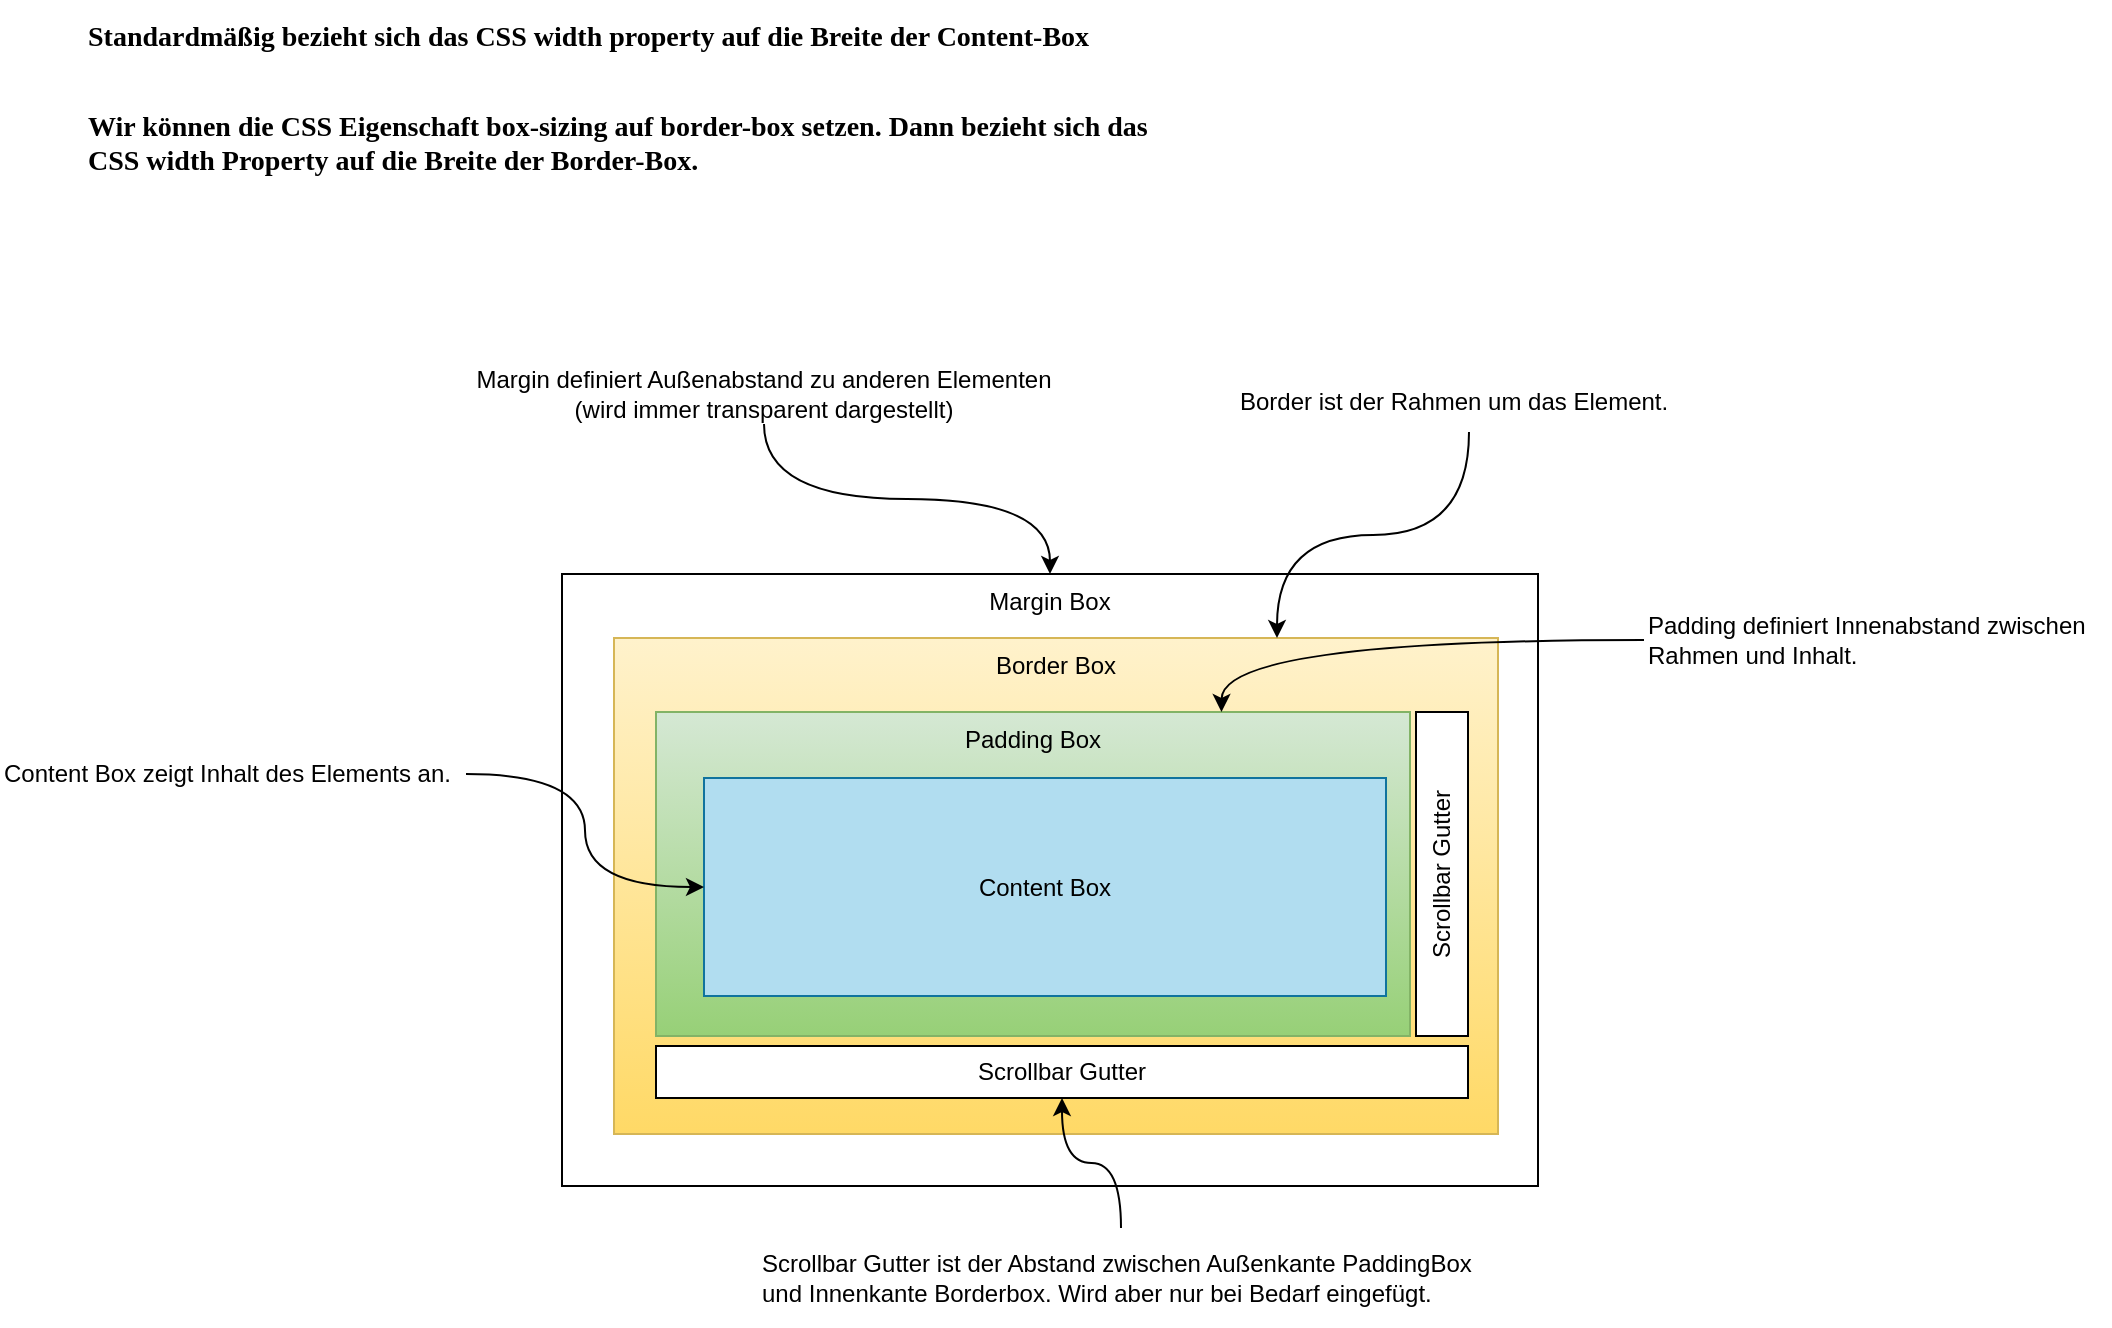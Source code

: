 <mxfile version="23.1.5" type="device">
  <diagram name="Seite-1" id="W95HgTGrd1SGFvflGaMp">
    <mxGraphModel dx="1687" dy="993" grid="0" gridSize="10" guides="1" tooltips="1" connect="1" arrows="1" fold="1" page="1" pageScale="1" pageWidth="1169" pageHeight="827" math="0" shadow="0">
      <root>
        <mxCell id="0" />
        <mxCell id="1" parent="0" />
        <mxCell id="zCnPTet6qp74GJNRUDnC-1" value="Margin Box" style="rounded=0;whiteSpace=wrap;html=1;verticalAlign=top;" vertex="1" parent="1">
          <mxGeometry x="343" y="333" width="488" height="306" as="geometry" />
        </mxCell>
        <mxCell id="zCnPTet6qp74GJNRUDnC-2" value="Border Box" style="rounded=0;whiteSpace=wrap;html=1;verticalAlign=top;fillColor=#fff2cc;gradientColor=#ffd966;strokeColor=#d6b656;" vertex="1" parent="1">
          <mxGeometry x="369" y="365" width="442" height="248" as="geometry" />
        </mxCell>
        <mxCell id="zCnPTet6qp74GJNRUDnC-3" value="Padding Box" style="rounded=0;whiteSpace=wrap;html=1;labelPosition=center;verticalLabelPosition=middle;align=center;verticalAlign=top;fillColor=#d5e8d4;gradientColor=#97d077;strokeColor=#82b366;" vertex="1" parent="1">
          <mxGeometry x="390" y="402" width="377" height="162" as="geometry" />
        </mxCell>
        <mxCell id="zCnPTet6qp74GJNRUDnC-4" value="Scrollbar Gutter" style="rounded=0;whiteSpace=wrap;html=1;direction=south;horizontal=0;" vertex="1" parent="1">
          <mxGeometry x="770" y="402" width="26" height="162" as="geometry" />
        </mxCell>
        <mxCell id="zCnPTet6qp74GJNRUDnC-5" value="Scrollbar Gutter" style="rounded=0;whiteSpace=wrap;html=1;direction=west;horizontal=1;" vertex="1" parent="1">
          <mxGeometry x="390" y="569" width="406" height="26" as="geometry" />
        </mxCell>
        <mxCell id="zCnPTet6qp74GJNRUDnC-6" value="Content Box" style="rounded=0;whiteSpace=wrap;html=1;fillColor=#b1ddf0;strokeColor=#10739e;" vertex="1" parent="1">
          <mxGeometry x="414" y="435" width="341" height="109" as="geometry" />
        </mxCell>
        <mxCell id="zCnPTet6qp74GJNRUDnC-7" style="edgeStyle=orthogonalEdgeStyle;rounded=0;orthogonalLoop=1;jettySize=auto;html=1;entryX=0.5;entryY=0;entryDx=0;entryDy=0;curved=1;" edge="1" parent="1" source="zCnPTet6qp74GJNRUDnC-8" target="zCnPTet6qp74GJNRUDnC-1">
          <mxGeometry relative="1" as="geometry" />
        </mxCell>
        <mxCell id="zCnPTet6qp74GJNRUDnC-8" value="Margin definiert Außenabstand zu anderen Elementen&lt;br&gt;(wird immer transparent dargestellt)" style="text;html=1;align=center;verticalAlign=middle;whiteSpace=wrap;rounded=0;" vertex="1" parent="1">
          <mxGeometry x="283" y="228" width="322" height="30" as="geometry" />
        </mxCell>
        <mxCell id="zCnPTet6qp74GJNRUDnC-9" style="edgeStyle=orthogonalEdgeStyle;rounded=0;orthogonalLoop=1;jettySize=auto;html=1;entryX=0.75;entryY=0;entryDx=0;entryDy=0;strokeColor=default;align=center;verticalAlign=middle;fontFamily=Helvetica;fontSize=11;fontColor=default;labelBackgroundColor=default;endArrow=classic;curved=1;" edge="1" parent="1" source="zCnPTet6qp74GJNRUDnC-10" target="zCnPTet6qp74GJNRUDnC-2">
          <mxGeometry relative="1" as="geometry" />
        </mxCell>
        <mxCell id="zCnPTet6qp74GJNRUDnC-10" value="Border ist der Rahmen um das Element." style="text;html=1;align=left;verticalAlign=middle;whiteSpace=wrap;rounded=0;" vertex="1" parent="1">
          <mxGeometry x="680" y="232" width="233" height="30" as="geometry" />
        </mxCell>
        <mxCell id="zCnPTet6qp74GJNRUDnC-11" style="edgeStyle=orthogonalEdgeStyle;rounded=0;orthogonalLoop=1;jettySize=auto;html=1;entryX=0.75;entryY=0;entryDx=0;entryDy=0;strokeColor=default;align=center;verticalAlign=middle;fontFamily=Helvetica;fontSize=11;fontColor=default;labelBackgroundColor=default;endArrow=classic;curved=1;" edge="1" parent="1" source="zCnPTet6qp74GJNRUDnC-12" target="zCnPTet6qp74GJNRUDnC-3">
          <mxGeometry relative="1" as="geometry" />
        </mxCell>
        <mxCell id="zCnPTet6qp74GJNRUDnC-12" value="Padding definiert Innenabstand zwischen Rahmen und Inhalt." style="text;html=1;align=left;verticalAlign=middle;whiteSpace=wrap;rounded=0;" vertex="1" parent="1">
          <mxGeometry x="884" y="351" width="233" height="30" as="geometry" />
        </mxCell>
        <mxCell id="zCnPTet6qp74GJNRUDnC-13" style="edgeStyle=orthogonalEdgeStyle;rounded=0;orthogonalLoop=1;jettySize=auto;html=1;entryX=0;entryY=0.5;entryDx=0;entryDy=0;strokeColor=default;align=center;verticalAlign=middle;fontFamily=Helvetica;fontSize=11;fontColor=default;labelBackgroundColor=default;endArrow=classic;curved=1;" edge="1" parent="1" source="zCnPTet6qp74GJNRUDnC-14" target="zCnPTet6qp74GJNRUDnC-6">
          <mxGeometry relative="1" as="geometry" />
        </mxCell>
        <mxCell id="zCnPTet6qp74GJNRUDnC-14" value="Content Box zeigt Inhalt des Elements an." style="text;html=1;align=left;verticalAlign=middle;whiteSpace=wrap;rounded=0;" vertex="1" parent="1">
          <mxGeometry x="62" y="418" width="233" height="30" as="geometry" />
        </mxCell>
        <mxCell id="zCnPTet6qp74GJNRUDnC-15" style="edgeStyle=orthogonalEdgeStyle;rounded=0;orthogonalLoop=1;jettySize=auto;html=1;strokeColor=default;align=center;verticalAlign=middle;fontFamily=Helvetica;fontSize=11;fontColor=default;labelBackgroundColor=default;endArrow=classic;curved=1;" edge="1" parent="1" source="zCnPTet6qp74GJNRUDnC-16" target="zCnPTet6qp74GJNRUDnC-5">
          <mxGeometry relative="1" as="geometry" />
        </mxCell>
        <mxCell id="zCnPTet6qp74GJNRUDnC-16" value="Scrollbar Gutter ist der Abstand zwischen Außenkante PaddingBox und Innenkante Borderbox. Wird aber nur bei Bedarf eingefügt." style="text;html=1;align=left;verticalAlign=middle;whiteSpace=wrap;rounded=0;" vertex="1" parent="1">
          <mxGeometry x="441" y="660" width="363" height="49" as="geometry" />
        </mxCell>
        <mxCell id="zCnPTet6qp74GJNRUDnC-17" value="&lt;b style=&quot;font-size: 14px;&quot;&gt;Standardmäßig bezieht sich das CSS width property auf die Breite der Content-Box&lt;/b&gt;" style="text;html=1;align=left;verticalAlign=middle;whiteSpace=wrap;rounded=0;fontFamily=Verdana;fontSize=14;fontColor=default;labelBackgroundColor=default;" vertex="1" parent="1">
          <mxGeometry x="104" y="46" width="539" height="38" as="geometry" />
        </mxCell>
        <mxCell id="zCnPTet6qp74GJNRUDnC-18" value="&lt;b style=&quot;font-size: 14px;&quot;&gt;Wir können die CSS Eigenschaft box-sizing auf border-box setzen. Dann bezieht sich das CSS width Property auf die Breite der Border-Box.&lt;/b&gt;" style="text;html=1;align=left;verticalAlign=middle;whiteSpace=wrap;rounded=0;fontFamily=Verdana;fontSize=14;fontColor=default;labelBackgroundColor=default;" vertex="1" parent="1">
          <mxGeometry x="104" y="84" width="539" height="68" as="geometry" />
        </mxCell>
      </root>
    </mxGraphModel>
  </diagram>
</mxfile>
